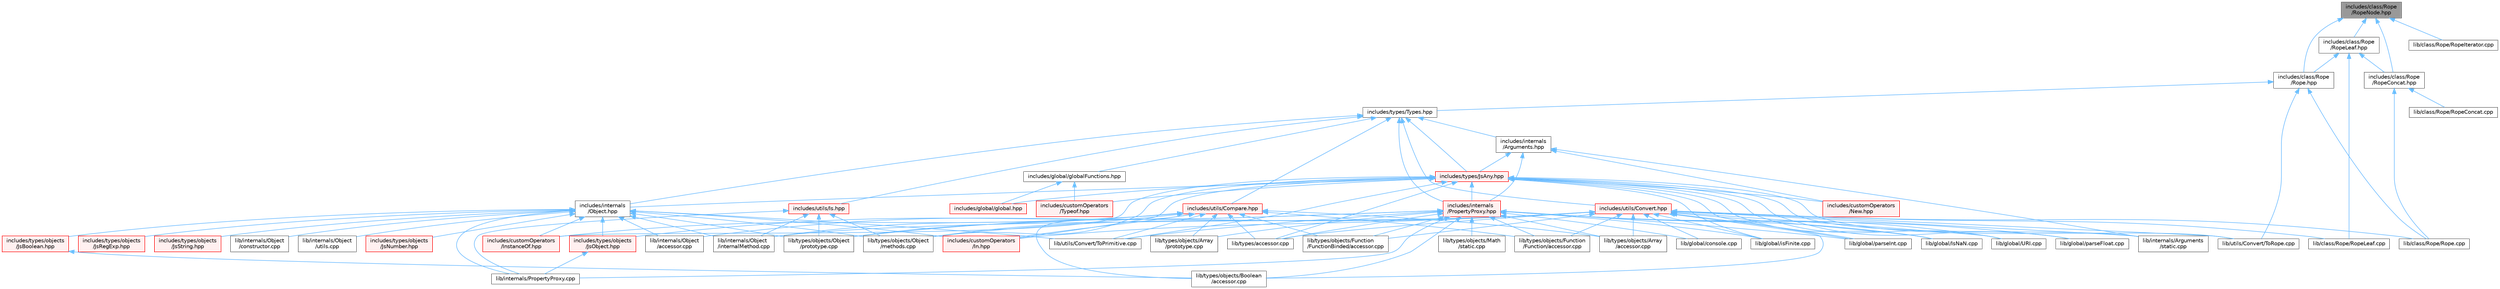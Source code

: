 digraph "includes/class/Rope/RopeNode.hpp"
{
 // LATEX_PDF_SIZE
  bgcolor="transparent";
  edge [fontname=Helvetica,fontsize=10,labelfontname=Helvetica,labelfontsize=10];
  node [fontname=Helvetica,fontsize=10,shape=box,height=0.2,width=0.4];
  Node1 [id="Node000001",label="includes/class/Rope\l/RopeNode.hpp",height=0.2,width=0.4,color="gray40", fillcolor="grey60", style="filled", fontcolor="black",tooltip=" "];
  Node1 -> Node2 [id="edge1_Node000001_Node000002",dir="back",color="steelblue1",style="solid",tooltip=" "];
  Node2 [id="Node000002",label="includes/class/Rope\l/Rope.hpp",height=0.2,width=0.4,color="grey40", fillcolor="white", style="filled",URL="$Rope_8hpp.html",tooltip=" "];
  Node2 -> Node3 [id="edge2_Node000002_Node000003",dir="back",color="steelblue1",style="solid",tooltip=" "];
  Node3 [id="Node000003",label="includes/types/Types.hpp",height=0.2,width=0.4,color="grey40", fillcolor="white", style="filled",URL="$Types_8hpp.html",tooltip=" "];
  Node3 -> Node4 [id="edge3_Node000003_Node000004",dir="back",color="steelblue1",style="solid",tooltip=" "];
  Node4 [id="Node000004",label="includes/global/globalFunctions.hpp",height=0.2,width=0.4,color="grey40", fillcolor="white", style="filled",URL="$globalFunctions_8hpp.html",tooltip=" "];
  Node4 -> Node5 [id="edge4_Node000004_Node000005",dir="back",color="steelblue1",style="solid",tooltip=" "];
  Node5 [id="Node000005",label="includes/customOperators\l/Typeof.hpp",height=0.2,width=0.4,color="red", fillcolor="#FFF0F0", style="filled",URL="$Typeof_8hpp.html",tooltip=" "];
  Node4 -> Node7 [id="edge5_Node000004_Node000007",dir="back",color="steelblue1",style="solid",tooltip=" "];
  Node7 [id="Node000007",label="includes/global/global.hpp",height=0.2,width=0.4,color="red", fillcolor="#FFF0F0", style="filled",URL="$global_8hpp.html",tooltip=" "];
  Node3 -> Node10 [id="edge6_Node000003_Node000010",dir="back",color="steelblue1",style="solid",tooltip=" "];
  Node10 [id="Node000010",label="includes/internals\l/Arguments.hpp",height=0.2,width=0.4,color="grey40", fillcolor="white", style="filled",URL="$Arguments_8hpp.html",tooltip=" "];
  Node10 -> Node11 [id="edge7_Node000010_Node000011",dir="back",color="steelblue1",style="solid",tooltip=" "];
  Node11 [id="Node000011",label="includes/customOperators\l/New.hpp",height=0.2,width=0.4,color="red", fillcolor="#FFF0F0", style="filled",URL="$New_8hpp.html",tooltip=" "];
  Node10 -> Node12 [id="edge8_Node000010_Node000012",dir="back",color="steelblue1",style="solid",tooltip=" "];
  Node12 [id="Node000012",label="includes/internals\l/PropertyProxy.hpp",height=0.2,width=0.4,color="red", fillcolor="#FFF0F0", style="filled",URL="$PropertyProxy_8hpp.html",tooltip=" "];
  Node12 -> Node13 [id="edge9_Node000012_Node000013",dir="back",color="steelblue1",style="solid",tooltip=" "];
  Node13 [id="Node000013",label="includes/types/objects\l/JsObject.hpp",height=0.2,width=0.4,color="red", fillcolor="#FFF0F0", style="filled",URL="$JsObject_8hpp.html",tooltip=" "];
  Node13 -> Node45 [id="edge10_Node000013_Node000045",dir="back",color="steelblue1",style="solid",tooltip=" "];
  Node45 [id="Node000045",label="lib/internals/PropertyProxy.cpp",height=0.2,width=0.4,color="grey40", fillcolor="white", style="filled",URL="$PropertyProxy_8cpp.html",tooltip=" "];
  Node12 -> Node53 [id="edge11_Node000012_Node000053",dir="back",color="steelblue1",style="solid",tooltip=" "];
  Node53 [id="Node000053",label="lib/global/IsNaN.cpp",height=0.2,width=0.4,color="grey40", fillcolor="white", style="filled",URL="$IsNaN_8cpp.html",tooltip=" "];
  Node12 -> Node54 [id="edge12_Node000012_Node000054",dir="back",color="steelblue1",style="solid",tooltip=" "];
  Node54 [id="Node000054",label="lib/global/URI.cpp",height=0.2,width=0.4,color="grey40", fillcolor="white", style="filled",URL="$URI_8cpp.html",tooltip=" "];
  Node12 -> Node55 [id="edge13_Node000012_Node000055",dir="back",color="steelblue1",style="solid",tooltip=" "];
  Node55 [id="Node000055",label="lib/global/console.cpp",height=0.2,width=0.4,color="grey40", fillcolor="white", style="filled",URL="$console_8cpp.html",tooltip=" "];
  Node12 -> Node56 [id="edge14_Node000012_Node000056",dir="back",color="steelblue1",style="solid",tooltip=" "];
  Node56 [id="Node000056",label="lib/global/isFinite.cpp",height=0.2,width=0.4,color="grey40", fillcolor="white", style="filled",URL="$isFinite_8cpp.html",tooltip=" "];
  Node12 -> Node57 [id="edge15_Node000012_Node000057",dir="back",color="steelblue1",style="solid",tooltip=" "];
  Node57 [id="Node000057",label="lib/global/parseFloat.cpp",height=0.2,width=0.4,color="grey40", fillcolor="white", style="filled",URL="$parseFloat_8cpp.html",tooltip=" "];
  Node12 -> Node58 [id="edge16_Node000012_Node000058",dir="back",color="steelblue1",style="solid",tooltip=" "];
  Node58 [id="Node000058",label="lib/global/parseInt.cpp",height=0.2,width=0.4,color="grey40", fillcolor="white", style="filled",URL="$parseInt_8cpp.html",tooltip=" "];
  Node12 -> Node59 [id="edge17_Node000012_Node000059",dir="back",color="steelblue1",style="solid",tooltip=" "];
  Node59 [id="Node000059",label="lib/internals/Object\l/accessor.cpp",height=0.2,width=0.4,color="grey40", fillcolor="white", style="filled",URL="$internals_2Object_2accessor_8cpp.html",tooltip=" "];
  Node12 -> Node45 [id="edge18_Node000012_Node000045",dir="back",color="steelblue1",style="solid",tooltip=" "];
  Node12 -> Node22 [id="edge19_Node000012_Node000022",dir="back",color="steelblue1",style="solid",tooltip=" "];
  Node22 [id="Node000022",label="lib/types/accessor.cpp",height=0.2,width=0.4,color="grey40", fillcolor="white", style="filled",URL="$types_2accessor_8cpp.html",tooltip=" "];
  Node12 -> Node40 [id="edge20_Node000012_Node000040",dir="back",color="steelblue1",style="solid",tooltip=" "];
  Node40 [id="Node000040",label="lib/types/objects/Array\l/accessor.cpp",height=0.2,width=0.4,color="grey40", fillcolor="white", style="filled",URL="$types_2objects_2Array_2accessor_8cpp.html",tooltip=" "];
  Node12 -> Node43 [id="edge21_Node000012_Node000043",dir="back",color="steelblue1",style="solid",tooltip=" "];
  Node43 [id="Node000043",label="lib/types/objects/Array\l/prototype.cpp",height=0.2,width=0.4,color="grey40", fillcolor="white", style="filled",URL="$Array_2prototype_8cpp.html",tooltip=" "];
  Node12 -> Node60 [id="edge22_Node000012_Node000060",dir="back",color="steelblue1",style="solid",tooltip=" "];
  Node60 [id="Node000060",label="lib/types/objects/Boolean\l/accessor.cpp",height=0.2,width=0.4,color="grey40", fillcolor="white", style="filled",URL="$types_2objects_2Boolean_2accessor_8cpp.html",tooltip=" "];
  Node12 -> Node26 [id="edge23_Node000012_Node000026",dir="back",color="steelblue1",style="solid",tooltip=" "];
  Node26 [id="Node000026",label="lib/types/objects/Function\l/Function/accessor.cpp",height=0.2,width=0.4,color="grey40", fillcolor="white", style="filled",URL="$types_2objects_2Function_2Function_2accessor_8cpp.html",tooltip=" "];
  Node12 -> Node18 [id="edge24_Node000012_Node000018",dir="back",color="steelblue1",style="solid",tooltip=" "];
  Node18 [id="Node000018",label="lib/types/objects/Function\l/FunctionBinded/accessor.cpp",height=0.2,width=0.4,color="grey40", fillcolor="white", style="filled",URL="$types_2objects_2Function_2FunctionBinded_2accessor_8cpp.html",tooltip=" "];
  Node12 -> Node61 [id="edge25_Node000012_Node000061",dir="back",color="steelblue1",style="solid",tooltip=" "];
  Node61 [id="Node000061",label="lib/types/objects/Math\l/static.cpp",height=0.2,width=0.4,color="grey40", fillcolor="white", style="filled",URL="$types_2objects_2Math_2static_8cpp.html",tooltip=" "];
  Node12 -> Node66 [id="edge26_Node000012_Node000066",dir="back",color="steelblue1",style="solid",tooltip=" "];
  Node66 [id="Node000066",label="lib/utils/Convert/ToPrimitive.cpp",height=0.2,width=0.4,color="grey40", fillcolor="white", style="filled",URL="$ToPrimitive_8cpp.html",tooltip=" "];
  Node10 -> Node67 [id="edge27_Node000010_Node000067",dir="back",color="steelblue1",style="solid",tooltip=" "];
  Node67 [id="Node000067",label="includes/types/JsAny.hpp",height=0.2,width=0.4,color="red", fillcolor="#FFF0F0", style="filled",URL="$JsAny_8hpp.html",tooltip=" "];
  Node67 -> Node71 [id="edge28_Node000067_Node000071",dir="back",color="steelblue1",style="solid",tooltip=" "];
  Node71 [id="Node000071",label="includes/customOperators\l/In.hpp",height=0.2,width=0.4,color="red", fillcolor="#FFF0F0", style="filled",URL="$In_8hpp.html",tooltip=" "];
  Node67 -> Node72 [id="edge29_Node000067_Node000072",dir="back",color="steelblue1",style="solid",tooltip=" "];
  Node72 [id="Node000072",label="includes/customOperators\l/InstanceOf.hpp",height=0.2,width=0.4,color="red", fillcolor="#FFF0F0", style="filled",URL="$InstanceOf_8hpp.html",tooltip=" "];
  Node67 -> Node11 [id="edge30_Node000067_Node000011",dir="back",color="steelblue1",style="solid",tooltip=" "];
  Node67 -> Node5 [id="edge31_Node000067_Node000005",dir="back",color="steelblue1",style="solid",tooltip=" "];
  Node67 -> Node7 [id="edge32_Node000067_Node000007",dir="back",color="steelblue1",style="solid",tooltip=" "];
  Node67 -> Node124 [id="edge33_Node000067_Node000124",dir="back",color="steelblue1",style="solid",tooltip=" "];
  Node124 [id="Node000124",label="includes/internals\l/Object.hpp",height=0.2,width=0.4,color="grey40", fillcolor="white", style="filled",URL="$Object_8hpp.html",tooltip=" "];
  Node124 -> Node71 [id="edge34_Node000124_Node000071",dir="back",color="steelblue1",style="solid",tooltip=" "];
  Node124 -> Node72 [id="edge35_Node000124_Node000072",dir="back",color="steelblue1",style="solid",tooltip=" "];
  Node124 -> Node125 [id="edge36_Node000124_Node000125",dir="back",color="steelblue1",style="solid",tooltip=" "];
  Node125 [id="Node000125",label="includes/types/objects\l/JsBoolean.hpp",height=0.2,width=0.4,color="red", fillcolor="#FFF0F0", style="filled",URL="$JsBoolean_8hpp.html",tooltip=" "];
  Node125 -> Node60 [id="edge37_Node000125_Node000060",dir="back",color="steelblue1",style="solid",tooltip=" "];
  Node124 -> Node126 [id="edge38_Node000124_Node000126",dir="back",color="steelblue1",style="solid",tooltip=" "];
  Node126 [id="Node000126",label="includes/types/objects\l/JsNumber.hpp",height=0.2,width=0.4,color="red", fillcolor="#FFF0F0", style="filled",URL="$JsNumber_8hpp.html",tooltip=" "];
  Node124 -> Node13 [id="edge39_Node000124_Node000013",dir="back",color="steelblue1",style="solid",tooltip=" "];
  Node124 -> Node80 [id="edge40_Node000124_Node000080",dir="back",color="steelblue1",style="solid",tooltip=" "];
  Node80 [id="Node000080",label="includes/types/objects\l/JsRegExp.hpp",height=0.2,width=0.4,color="red", fillcolor="#FFF0F0", style="filled",URL="$JsRegExp_8hpp.html",tooltip=" "];
  Node124 -> Node81 [id="edge41_Node000124_Node000081",dir="back",color="steelblue1",style="solid",tooltip=" "];
  Node81 [id="Node000081",label="includes/types/objects\l/JsString.hpp",height=0.2,width=0.4,color="red", fillcolor="#FFF0F0", style="filled",URL="$JsString_8hpp.html",tooltip=" "];
  Node124 -> Node59 [id="edge42_Node000124_Node000059",dir="back",color="steelblue1",style="solid",tooltip=" "];
  Node124 -> Node123 [id="edge43_Node000124_Node000123",dir="back",color="steelblue1",style="solid",tooltip=" "];
  Node123 [id="Node000123",label="lib/internals/Object\l/constructor.cpp",height=0.2,width=0.4,color="grey40", fillcolor="white", style="filled",URL="$internals_2Object_2constructor_8cpp.html",tooltip=" "];
  Node124 -> Node84 [id="edge44_Node000124_Node000084",dir="back",color="steelblue1",style="solid",tooltip=" "];
  Node84 [id="Node000084",label="lib/internals/Object\l/internalMethod.cpp",height=0.2,width=0.4,color="grey40", fillcolor="white", style="filled",URL="$internals_2Object_2internalMethod_8cpp.html",tooltip=" "];
  Node124 -> Node127 [id="edge45_Node000124_Node000127",dir="back",color="steelblue1",style="solid",tooltip=" "];
  Node127 [id="Node000127",label="lib/internals/Object\l/utils.cpp",height=0.2,width=0.4,color="grey40", fillcolor="white", style="filled",URL="$utils_8cpp.html",tooltip=" "];
  Node124 -> Node45 [id="edge46_Node000124_Node000045",dir="back",color="steelblue1",style="solid",tooltip=" "];
  Node124 -> Node32 [id="edge47_Node000124_Node000032",dir="back",color="steelblue1",style="solid",tooltip=" "];
  Node32 [id="Node000032",label="lib/types/objects/Object\l/methods.cpp",height=0.2,width=0.4,color="grey40", fillcolor="white", style="filled",URL="$Object_2methods_8cpp.html",tooltip=" "];
  Node124 -> Node33 [id="edge48_Node000124_Node000033",dir="back",color="steelblue1",style="solid",tooltip=" "];
  Node33 [id="Node000033",label="lib/types/objects/Object\l/prototype.cpp",height=0.2,width=0.4,color="grey40", fillcolor="white", style="filled",URL="$Object_2prototype_8cpp.html",tooltip=" "];
  Node124 -> Node66 [id="edge49_Node000124_Node000066",dir="back",color="steelblue1",style="solid",tooltip=" "];
  Node67 -> Node12 [id="edge50_Node000067_Node000012",dir="back",color="steelblue1",style="solid",tooltip=" "];
  Node67 -> Node53 [id="edge51_Node000067_Node000053",dir="back",color="steelblue1",style="solid",tooltip=" "];
  Node67 -> Node54 [id="edge52_Node000067_Node000054",dir="back",color="steelblue1",style="solid",tooltip=" "];
  Node67 -> Node56 [id="edge53_Node000067_Node000056",dir="back",color="steelblue1",style="solid",tooltip=" "];
  Node67 -> Node57 [id="edge54_Node000067_Node000057",dir="back",color="steelblue1",style="solid",tooltip=" "];
  Node67 -> Node58 [id="edge55_Node000067_Node000058",dir="back",color="steelblue1",style="solid",tooltip=" "];
  Node67 -> Node21 [id="edge56_Node000067_Node000021",dir="back",color="steelblue1",style="solid",tooltip=" "];
  Node21 [id="Node000021",label="lib/internals/Arguments\l/static.cpp",height=0.2,width=0.4,color="grey40", fillcolor="white", style="filled",URL="$internals_2Arguments_2static_8cpp.html",tooltip=" "];
  Node67 -> Node22 [id="edge57_Node000067_Node000022",dir="back",color="steelblue1",style="solid",tooltip=" "];
  Node67 -> Node32 [id="edge58_Node000067_Node000032",dir="back",color="steelblue1",style="solid",tooltip=" "];
  Node67 -> Node66 [id="edge59_Node000067_Node000066",dir="back",color="steelblue1",style="solid",tooltip=" "];
  Node67 -> Node118 [id="edge60_Node000067_Node000118",dir="back",color="steelblue1",style="solid",tooltip=" "];
  Node118 [id="Node000118",label="lib/utils/Convert/ToRope.cpp",height=0.2,width=0.4,color="grey40", fillcolor="white", style="filled",URL="$ToRope_8cpp.html",tooltip=" "];
  Node10 -> Node21 [id="edge61_Node000010_Node000021",dir="back",color="steelblue1",style="solid",tooltip=" "];
  Node3 -> Node124 [id="edge62_Node000003_Node000124",dir="back",color="steelblue1",style="solid",tooltip=" "];
  Node3 -> Node12 [id="edge63_Node000003_Node000012",dir="back",color="steelblue1",style="solid",tooltip=" "];
  Node3 -> Node67 [id="edge64_Node000003_Node000067",dir="back",color="steelblue1",style="solid",tooltip=" "];
  Node3 -> Node83 [id="edge65_Node000003_Node000083",dir="back",color="steelblue1",style="solid",tooltip=" "];
  Node83 [id="Node000083",label="includes/utils/Compare.hpp",height=0.2,width=0.4,color="red", fillcolor="#FFF0F0", style="filled",URL="$Compare_8hpp.html",tooltip=" "];
  Node83 -> Node71 [id="edge66_Node000083_Node000071",dir="back",color="steelblue1",style="solid",tooltip=" "];
  Node83 -> Node72 [id="edge67_Node000083_Node000072",dir="back",color="steelblue1",style="solid",tooltip=" "];
  Node83 -> Node84 [id="edge68_Node000083_Node000084",dir="back",color="steelblue1",style="solid",tooltip=" "];
  Node83 -> Node22 [id="edge69_Node000083_Node000022",dir="back",color="steelblue1",style="solid",tooltip=" "];
  Node83 -> Node40 [id="edge70_Node000083_Node000040",dir="back",color="steelblue1",style="solid",tooltip=" "];
  Node83 -> Node43 [id="edge71_Node000083_Node000043",dir="back",color="steelblue1",style="solid",tooltip=" "];
  Node83 -> Node60 [id="edge72_Node000083_Node000060",dir="back",color="steelblue1",style="solid",tooltip=" "];
  Node83 -> Node26 [id="edge73_Node000083_Node000026",dir="back",color="steelblue1",style="solid",tooltip=" "];
  Node83 -> Node18 [id="edge74_Node000083_Node000018",dir="back",color="steelblue1",style="solid",tooltip=" "];
  Node83 -> Node32 [id="edge75_Node000083_Node000032",dir="back",color="steelblue1",style="solid",tooltip=" "];
  Node83 -> Node33 [id="edge76_Node000083_Node000033",dir="back",color="steelblue1",style="solid",tooltip=" "];
  Node83 -> Node66 [id="edge77_Node000083_Node000066",dir="back",color="steelblue1",style="solid",tooltip=" "];
  Node3 -> Node85 [id="edge78_Node000003_Node000085",dir="back",color="steelblue1",style="solid",tooltip=" "];
  Node85 [id="Node000085",label="includes/utils/Convert.hpp",height=0.2,width=0.4,color="red", fillcolor="#FFF0F0", style="filled",URL="$Convert_8hpp.html",tooltip=" "];
  Node85 -> Node71 [id="edge79_Node000085_Node000071",dir="back",color="steelblue1",style="solid",tooltip=" "];
  Node85 -> Node87 [id="edge80_Node000085_Node000087",dir="back",color="steelblue1",style="solid",tooltip=" "];
  Node87 [id="Node000087",label="lib/class/Rope/Rope.cpp",height=0.2,width=0.4,color="grey40", fillcolor="white", style="filled",URL="$Rope_8cpp.html",tooltip=" "];
  Node85 -> Node88 [id="edge81_Node000085_Node000088",dir="back",color="steelblue1",style="solid",tooltip=" "];
  Node88 [id="Node000088",label="lib/class/Rope/RopeLeaf.cpp",height=0.2,width=0.4,color="grey40", fillcolor="white", style="filled",URL="$RopeLeaf_8cpp.html",tooltip=" "];
  Node85 -> Node53 [id="edge82_Node000085_Node000053",dir="back",color="steelblue1",style="solid",tooltip=" "];
  Node85 -> Node54 [id="edge83_Node000085_Node000054",dir="back",color="steelblue1",style="solid",tooltip=" "];
  Node85 -> Node55 [id="edge84_Node000085_Node000055",dir="back",color="steelblue1",style="solid",tooltip=" "];
  Node85 -> Node56 [id="edge85_Node000085_Node000056",dir="back",color="steelblue1",style="solid",tooltip=" "];
  Node85 -> Node58 [id="edge86_Node000085_Node000058",dir="back",color="steelblue1",style="solid",tooltip=" "];
  Node85 -> Node21 [id="edge87_Node000085_Node000021",dir="back",color="steelblue1",style="solid",tooltip=" "];
  Node85 -> Node84 [id="edge88_Node000085_Node000084",dir="back",color="steelblue1",style="solid",tooltip=" "];
  Node85 -> Node22 [id="edge89_Node000085_Node000022",dir="back",color="steelblue1",style="solid",tooltip=" "];
  Node85 -> Node40 [id="edge90_Node000085_Node000040",dir="back",color="steelblue1",style="solid",tooltip=" "];
  Node85 -> Node60 [id="edge91_Node000085_Node000060",dir="back",color="steelblue1",style="solid",tooltip=" "];
  Node85 -> Node26 [id="edge92_Node000085_Node000026",dir="back",color="steelblue1",style="solid",tooltip=" "];
  Node85 -> Node18 [id="edge93_Node000085_Node000018",dir="back",color="steelblue1",style="solid",tooltip=" "];
  Node85 -> Node32 [id="edge94_Node000085_Node000032",dir="back",color="steelblue1",style="solid",tooltip=" "];
  Node85 -> Node33 [id="edge95_Node000085_Node000033",dir="back",color="steelblue1",style="solid",tooltip=" "];
  Node85 -> Node118 [id="edge96_Node000085_Node000118",dir="back",color="steelblue1",style="solid",tooltip=" "];
  Node3 -> Node122 [id="edge97_Node000003_Node000122",dir="back",color="steelblue1",style="solid",tooltip=" "];
  Node122 [id="Node000122",label="includes/utils/Is.hpp",height=0.2,width=0.4,color="red", fillcolor="#FFF0F0", style="filled",URL="$Is_8hpp.html",tooltip=" "];
  Node122 -> Node84 [id="edge98_Node000122_Node000084",dir="back",color="steelblue1",style="solid",tooltip=" "];
  Node122 -> Node45 [id="edge99_Node000122_Node000045",dir="back",color="steelblue1",style="solid",tooltip=" "];
  Node122 -> Node32 [id="edge100_Node000122_Node000032",dir="back",color="steelblue1",style="solid",tooltip=" "];
  Node122 -> Node33 [id="edge101_Node000122_Node000033",dir="back",color="steelblue1",style="solid",tooltip=" "];
  Node2 -> Node87 [id="edge102_Node000002_Node000087",dir="back",color="steelblue1",style="solid",tooltip=" "];
  Node2 -> Node118 [id="edge103_Node000002_Node000118",dir="back",color="steelblue1",style="solid",tooltip=" "];
  Node1 -> Node130 [id="edge104_Node000001_Node000130",dir="back",color="steelblue1",style="solid",tooltip=" "];
  Node130 [id="Node000130",label="includes/class/Rope\l/RopeConcat.hpp",height=0.2,width=0.4,color="grey40", fillcolor="white", style="filled",URL="$RopeConcat_8hpp.html",tooltip=" "];
  Node130 -> Node87 [id="edge105_Node000130_Node000087",dir="back",color="steelblue1",style="solid",tooltip=" "];
  Node130 -> Node131 [id="edge106_Node000130_Node000131",dir="back",color="steelblue1",style="solid",tooltip=" "];
  Node131 [id="Node000131",label="lib/class/Rope/RopeConcat.cpp",height=0.2,width=0.4,color="grey40", fillcolor="white", style="filled",URL="$RopeConcat_8cpp.html",tooltip=" "];
  Node1 -> Node132 [id="edge107_Node000001_Node000132",dir="back",color="steelblue1",style="solid",tooltip=" "];
  Node132 [id="Node000132",label="includes/class/Rope\l/RopeLeaf.hpp",height=0.2,width=0.4,color="grey40", fillcolor="white", style="filled",URL="$RopeLeaf_8hpp.html",tooltip=" "];
  Node132 -> Node2 [id="edge108_Node000132_Node000002",dir="back",color="steelblue1",style="solid",tooltip=" "];
  Node132 -> Node130 [id="edge109_Node000132_Node000130",dir="back",color="steelblue1",style="solid",tooltip=" "];
  Node132 -> Node88 [id="edge110_Node000132_Node000088",dir="back",color="steelblue1",style="solid",tooltip=" "];
  Node1 -> Node133 [id="edge111_Node000001_Node000133",dir="back",color="steelblue1",style="solid",tooltip=" "];
  Node133 [id="Node000133",label="lib/class/Rope/RopeIterator.cpp",height=0.2,width=0.4,color="grey40", fillcolor="white", style="filled",URL="$RopeIterator_8cpp.html",tooltip=" "];
}
